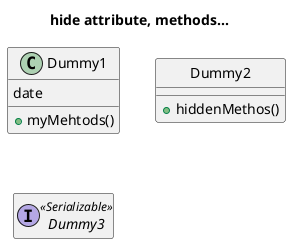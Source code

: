 @startuml

title hide attribute, methods...

class Dummy1 {
    date
    +myMehtods()
}

class Dummy2 {
    +hiddenMethos()
}

interface Dummy3 <<Serializable>> {
    String Name
    Add()
}

' hide members
' show Dummy1 methods
' show Dummy1 attributes
hide Dummy1 methods
show members
' hide <<Serializable>> circle
' hide <<Serializable>> attributes
hide <<Serializable>> fields
hide <<Serializable>> methods
hide Dummy2 circle

@enduml